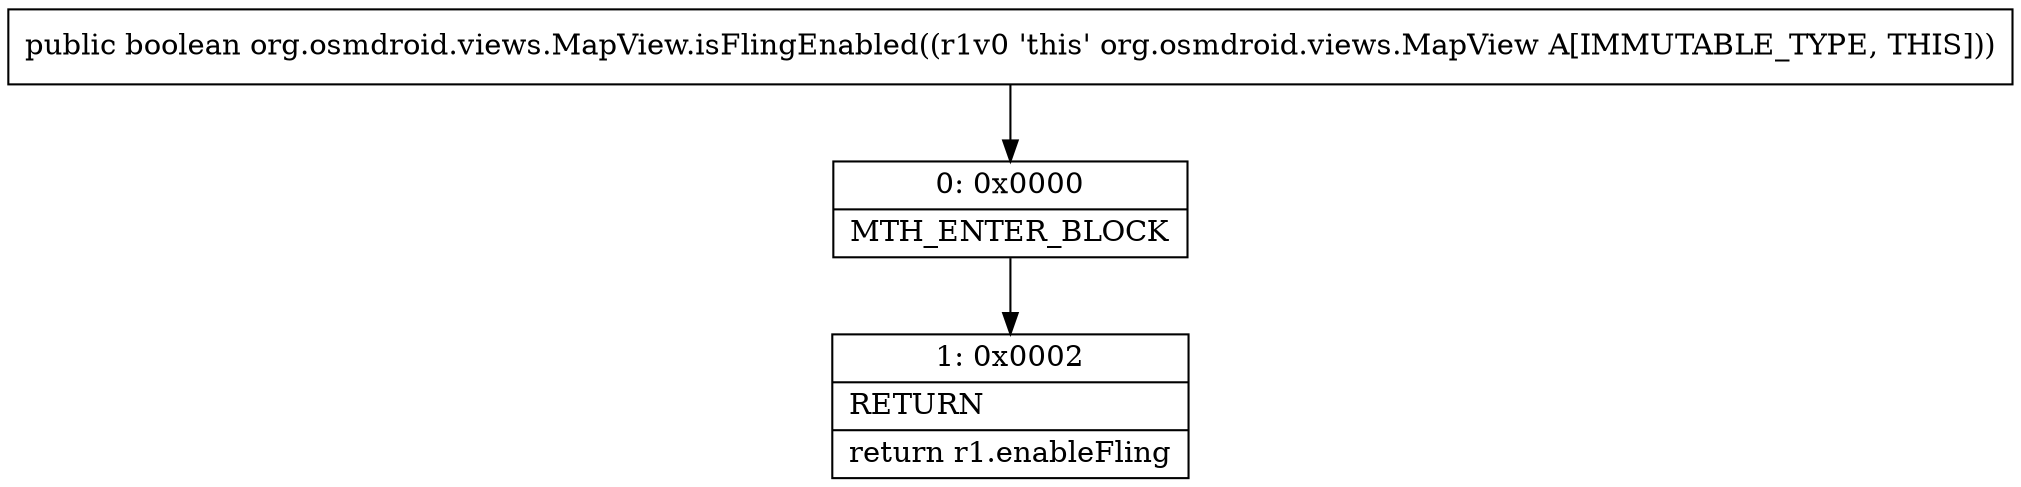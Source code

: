 digraph "CFG fororg.osmdroid.views.MapView.isFlingEnabled()Z" {
Node_0 [shape=record,label="{0\:\ 0x0000|MTH_ENTER_BLOCK\l}"];
Node_1 [shape=record,label="{1\:\ 0x0002|RETURN\l|return r1.enableFling\l}"];
MethodNode[shape=record,label="{public boolean org.osmdroid.views.MapView.isFlingEnabled((r1v0 'this' org.osmdroid.views.MapView A[IMMUTABLE_TYPE, THIS])) }"];
MethodNode -> Node_0;
Node_0 -> Node_1;
}

